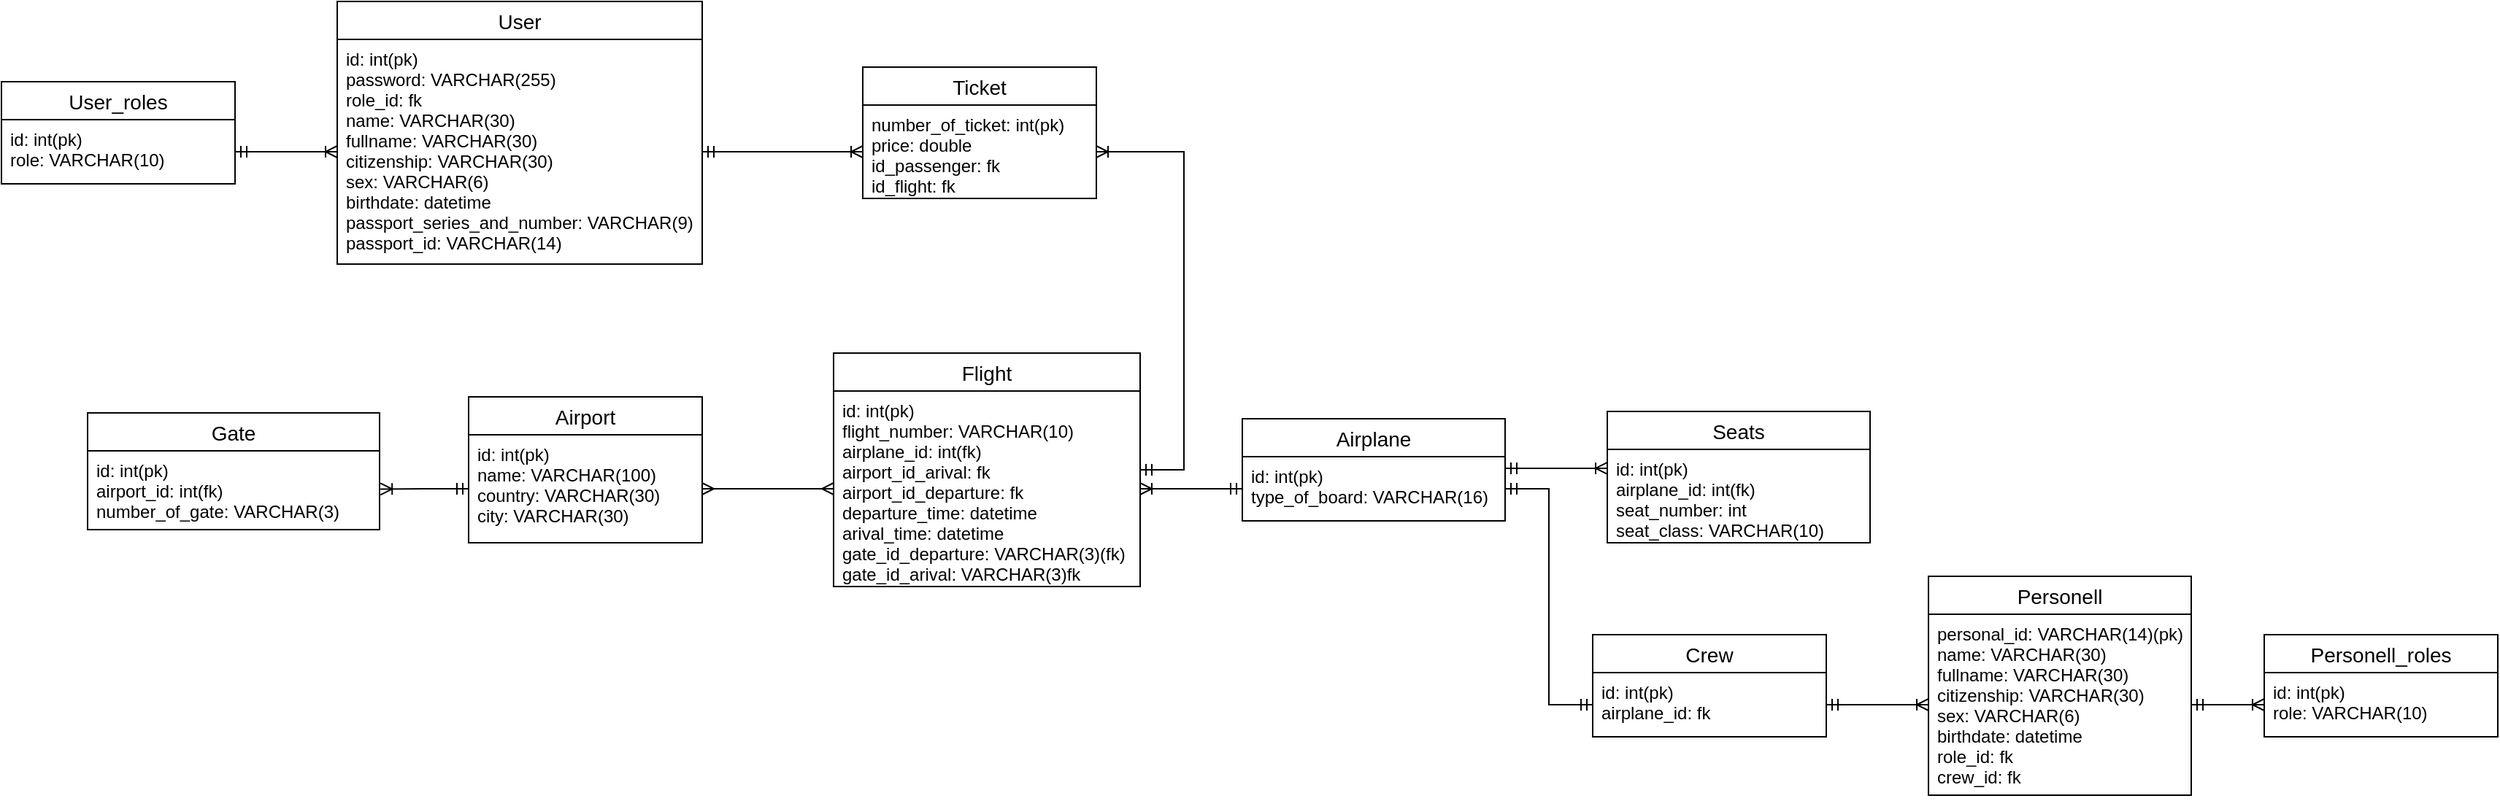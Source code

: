 <mxfile version="16.5.1" type="device"><diagram id="R2lEEEUBdFMjLlhIrx00" name="Page-1"><mxGraphModel dx="1966" dy="986" grid="1" gridSize="10" guides="1" tooltips="1" connect="1" arrows="1" fold="1" page="1" pageScale="1" pageWidth="850" pageHeight="1100" math="0" shadow="0" extFonts="Permanent Marker^https://fonts.googleapis.com/css?family=Permanent+Marker"><root><mxCell id="0"/><mxCell id="1" parent="0"/><mxCell id="dIXqFEeXPtYREY2NTRD2-9" value="Airport" style="swimlane;fontStyle=0;childLayout=stackLayout;horizontal=1;startSize=26;horizontalStack=0;resizeParent=1;resizeParentMax=0;resizeLast=0;collapsible=1;marginBottom=0;align=center;fontSize=14;" parent="1" vertex="1"><mxGeometry x="420" y="452" width="160" height="100" as="geometry"/></mxCell><mxCell id="dIXqFEeXPtYREY2NTRD2-10" value="id: int(pk)&#10;name: VARCHAR(100)&#10;country: VARCHAR(30)&#10;city: VARCHAR(30)" style="text;strokeColor=none;fillColor=none;spacingLeft=4;spacingRight=4;overflow=hidden;rotatable=0;points=[[0,0.5],[1,0.5]];portConstraint=eastwest;fontSize=12;" parent="dIXqFEeXPtYREY2NTRD2-9" vertex="1"><mxGeometry y="26" width="160" height="74" as="geometry"/></mxCell><mxCell id="dIXqFEeXPtYREY2NTRD2-13" value="Ticket" style="swimlane;fontStyle=0;childLayout=stackLayout;horizontal=1;startSize=26;horizontalStack=0;resizeParent=1;resizeParentMax=0;resizeLast=0;collapsible=1;marginBottom=0;align=center;fontSize=14;" parent="1" vertex="1"><mxGeometry x="690" y="226" width="160" height="90" as="geometry"/></mxCell><mxCell id="dIXqFEeXPtYREY2NTRD2-16" value="number_of_ticket: int(pk)&#10;price: double&#10;id_passenger: fk&#10;id_flight: fk" style="text;strokeColor=none;fillColor=none;spacingLeft=4;spacingRight=4;overflow=hidden;rotatable=0;points=[[0,0.5],[1,0.5]];portConstraint=eastwest;fontSize=12;" parent="dIXqFEeXPtYREY2NTRD2-13" vertex="1"><mxGeometry y="26" width="160" height="64" as="geometry"/></mxCell><mxCell id="dIXqFEeXPtYREY2NTRD2-25" value="Flight" style="swimlane;fontStyle=0;childLayout=stackLayout;horizontal=1;startSize=26;horizontalStack=0;resizeParent=1;resizeParentMax=0;resizeLast=0;collapsible=1;marginBottom=0;align=center;fontSize=14;" parent="1" vertex="1"><mxGeometry x="670" y="422" width="210" height="160" as="geometry"/></mxCell><mxCell id="dIXqFEeXPtYREY2NTRD2-28" value="id: int(pk)&#10;flight_number: VARCHAR(10)&#10;airplane_id: int(fk)&#10;airport_id_arival: fk&#10;airport_id_departure: fk&#10;departure_time: datetime&#10;arival_time: datetime&#10;gate_id_departure: VARCHAR(3)(fk)&#10;gate_id_arival: VARCHAR(3)fk" style="text;strokeColor=none;fillColor=none;spacingLeft=4;spacingRight=4;overflow=hidden;rotatable=0;points=[[0,0.5],[1,0.5]];portConstraint=eastwest;fontSize=12;" parent="dIXqFEeXPtYREY2NTRD2-25" vertex="1"><mxGeometry y="26" width="210" height="134" as="geometry"/></mxCell><mxCell id="dIXqFEeXPtYREY2NTRD2-29" value="Airplane" style="swimlane;fontStyle=0;childLayout=stackLayout;horizontal=1;startSize=26;horizontalStack=0;resizeParent=1;resizeParentMax=0;resizeLast=0;collapsible=1;marginBottom=0;align=center;fontSize=14;" parent="1" vertex="1"><mxGeometry x="950" y="467" width="180" height="70" as="geometry"/></mxCell><mxCell id="dIXqFEeXPtYREY2NTRD2-30" value="id: int(pk)&#10;type_of_board: VARCHAR(16)&#10;&#10;" style="text;strokeColor=none;fillColor=none;spacingLeft=4;spacingRight=4;overflow=hidden;rotatable=0;points=[[0,0.5],[1,0.5]];portConstraint=eastwest;fontSize=12;" parent="dIXqFEeXPtYREY2NTRD2-29" vertex="1"><mxGeometry y="26" width="180" height="44" as="geometry"/></mxCell><mxCell id="dIXqFEeXPtYREY2NTRD2-36" value="" style="edgeStyle=entityRelationEdgeStyle;fontSize=12;html=1;endArrow=ERoneToMany;startArrow=ERmandOne;rounded=0;entryX=1;entryY=0.5;entryDx=0;entryDy=0;" parent="1" source="dIXqFEeXPtYREY2NTRD2-30" target="dIXqFEeXPtYREY2NTRD2-28" edge="1"><mxGeometry width="100" height="100" relative="1" as="geometry"><mxPoint x="950" y="243" as="sourcePoint"/><mxPoint x="920.8" y="482.4" as="targetPoint"/></mxGeometry></mxCell><mxCell id="dIXqFEeXPtYREY2NTRD2-66" value="" style="edgeStyle=entityRelationEdgeStyle;fontSize=12;html=1;endArrow=ERoneToMany;startArrow=ERmandOne;rounded=0;" parent="1" source="dIXqFEeXPtYREY2NTRD2-25" target="dIXqFEeXPtYREY2NTRD2-16" edge="1"><mxGeometry width="100" height="100" relative="1" as="geometry"><mxPoint x="919" y="442" as="sourcePoint"/><mxPoint x="650" y="449" as="targetPoint"/></mxGeometry></mxCell><mxCell id="DCB1YvIjdh9uHoA3PyI6-1" value="Seats" style="swimlane;fontStyle=0;childLayout=stackLayout;horizontal=1;startSize=26;horizontalStack=0;resizeParent=1;resizeParentMax=0;resizeLast=0;collapsible=1;marginBottom=0;align=center;fontSize=14;" parent="1" vertex="1"><mxGeometry x="1200" y="462" width="180" height="90" as="geometry"/></mxCell><mxCell id="DCB1YvIjdh9uHoA3PyI6-3" value="id: int(pk)&#10;airplane_id: int(fk)&#10;seat_number: int&#10;seat_class: VARCHAR(10)&#10;&#10;&#10;" style="text;strokeColor=none;fillColor=none;spacingLeft=4;spacingRight=4;overflow=hidden;rotatable=0;points=[[0,0.5],[1,0.5]];portConstraint=eastwest;fontSize=12;" parent="DCB1YvIjdh9uHoA3PyI6-1" vertex="1"><mxGeometry y="26" width="180" height="64" as="geometry"/></mxCell><mxCell id="DCB1YvIjdh9uHoA3PyI6-5" value="Crew" style="swimlane;fontStyle=0;childLayout=stackLayout;horizontal=1;startSize=26;horizontalStack=0;resizeParent=1;resizeParentMax=0;resizeLast=0;collapsible=1;marginBottom=0;align=center;fontSize=14;" parent="1" vertex="1"><mxGeometry x="1190" y="615" width="160" height="70" as="geometry"/></mxCell><mxCell id="DCB1YvIjdh9uHoA3PyI6-8" value="id: int(pk)&#10;airplane_id: fk" style="text;strokeColor=none;fillColor=none;spacingLeft=4;spacingRight=4;overflow=hidden;rotatable=0;points=[[0,0.5],[1,0.5]];portConstraint=eastwest;fontSize=12;" parent="DCB1YvIjdh9uHoA3PyI6-5" vertex="1"><mxGeometry y="26" width="160" height="44" as="geometry"/></mxCell><mxCell id="DCB1YvIjdh9uHoA3PyI6-17" value="Personell" style="swimlane;fontStyle=0;childLayout=stackLayout;horizontal=1;startSize=26;horizontalStack=0;resizeParent=1;resizeParentMax=0;resizeLast=0;collapsible=1;marginBottom=0;align=center;fontSize=14;" parent="1" vertex="1"><mxGeometry x="1420" y="575" width="180" height="150" as="geometry"/></mxCell><mxCell id="DCB1YvIjdh9uHoA3PyI6-18" value="personal_id: VARCHAR(14)(pk)&#10;name: VARCHAR(30)&#10;fullname: VARCHAR(30)&#10;citizenship: VARCHAR(30)&#10;sex: VARCHAR(6)&#10;birthdate: datetime&#10;role_id: fk&#10;crew_id: fk" style="text;strokeColor=none;fillColor=none;spacingLeft=4;spacingRight=4;overflow=hidden;rotatable=0;points=[[0,0.5],[1,0.5]];portConstraint=eastwest;fontSize=12;" parent="DCB1YvIjdh9uHoA3PyI6-17" vertex="1"><mxGeometry y="26" width="180" height="124" as="geometry"/></mxCell><mxCell id="DCB1YvIjdh9uHoA3PyI6-20" value="Gate" style="swimlane;fontStyle=0;childLayout=stackLayout;horizontal=1;startSize=26;horizontalStack=0;resizeParent=1;resizeParentMax=0;resizeLast=0;collapsible=1;marginBottom=0;align=center;fontSize=14;" parent="1" vertex="1"><mxGeometry x="159" y="463" width="200" height="80" as="geometry"/></mxCell><mxCell id="DCB1YvIjdh9uHoA3PyI6-21" value="id: int(pk)&#10;airport_id: int(fk)&#10;number_of_gate: VARCHAR(3)&#10;" style="text;strokeColor=none;fillColor=none;spacingLeft=4;spacingRight=4;overflow=hidden;rotatable=0;points=[[0,0.5],[1,0.5]];portConstraint=eastwest;fontSize=12;" parent="DCB1YvIjdh9uHoA3PyI6-20" vertex="1"><mxGeometry y="26" width="200" height="54" as="geometry"/></mxCell><mxCell id="DCB1YvIjdh9uHoA3PyI6-24" value="" style="edgeStyle=entityRelationEdgeStyle;fontSize=12;html=1;endArrow=ERoneToMany;startArrow=ERmandOne;rounded=0;exitX=0;exitY=0.5;exitDx=0;exitDy=0;entryX=1.003;entryY=0.485;entryDx=0;entryDy=0;entryPerimeter=0;" parent="1" source="dIXqFEeXPtYREY2NTRD2-10" target="DCB1YvIjdh9uHoA3PyI6-21" edge="1"><mxGeometry width="100" height="100" relative="1" as="geometry"><mxPoint x="420" y="494" as="sourcePoint"/><mxPoint x="370" y="494" as="targetPoint"/></mxGeometry></mxCell><mxCell id="DCB1YvIjdh9uHoA3PyI6-4" value="" style="edgeStyle=entityRelationEdgeStyle;fontSize=12;html=1;endArrow=ERoneToMany;startArrow=ERmandOne;rounded=0;entryX=0;entryY=0.328;entryDx=0;entryDy=0;exitX=1;exitY=0.5;exitDx=0;exitDy=0;entryPerimeter=0;" parent="1" edge="1"><mxGeometry width="100" height="100" relative="1" as="geometry"><mxPoint x="1130" y="501" as="sourcePoint"/><mxPoint x="1200" y="500.992" as="targetPoint"/></mxGeometry></mxCell><mxCell id="9ohV_w9l3W4cHSgX-4wU-2" value="" style="edgeStyle=entityRelationEdgeStyle;fontSize=12;html=1;endArrow=ERoneToMany;startArrow=ERmandOne;rounded=0;exitX=1;exitY=0.5;exitDx=0;exitDy=0;" parent="1" source="DCB1YvIjdh9uHoA3PyI6-8" target="DCB1YvIjdh9uHoA3PyI6-18" edge="1"><mxGeometry width="100" height="100" relative="1" as="geometry"><mxPoint x="1121" y="713" as="sourcePoint"/><mxPoint x="1187.48" y="702.312" as="targetPoint"/></mxGeometry></mxCell><mxCell id="uCD9q_QzPPAx7ufxWQ5N-2" value="User" style="swimlane;fontStyle=0;childLayout=stackLayout;horizontal=1;startSize=26;horizontalStack=0;resizeParent=1;resizeParentMax=0;resizeLast=0;collapsible=1;marginBottom=0;align=center;fontSize=14;" parent="1" vertex="1"><mxGeometry x="330" y="181" width="250" height="180" as="geometry"/></mxCell><mxCell id="uCD9q_QzPPAx7ufxWQ5N-3" value="id: int(pk)&#10;password: VARCHAR(255)&#10;role_id: fk&#10;name: VARCHAR(30)&#10;fullname: VARCHAR(30)&#10;citizenship: VARCHAR(30)&#10;sex: VARCHAR(6)&#10;birthdate: datetime&#10;passport_series_and_number: VARCHAR(9)&#10;passport_id: VARCHAR(14)" style="text;strokeColor=none;fillColor=none;spacingLeft=4;spacingRight=4;overflow=hidden;rotatable=0;points=[[0,0.5],[1,0.5]];portConstraint=eastwest;fontSize=12;" parent="uCD9q_QzPPAx7ufxWQ5N-2" vertex="1"><mxGeometry y="26" width="250" height="154" as="geometry"/></mxCell><mxCell id="uCD9q_QzPPAx7ufxWQ5N-6" value="User_roles" style="swimlane;fontStyle=0;childLayout=stackLayout;horizontal=1;startSize=26;horizontalStack=0;resizeParent=1;resizeParentMax=0;resizeLast=0;collapsible=1;marginBottom=0;align=center;fontSize=14;" parent="1" vertex="1"><mxGeometry x="100" y="236" width="160" height="70" as="geometry"/></mxCell><mxCell id="uCD9q_QzPPAx7ufxWQ5N-7" value="id: int(pk)&#10;role: VARCHAR(10)" style="text;strokeColor=none;fillColor=none;spacingLeft=4;spacingRight=4;overflow=hidden;rotatable=0;points=[[0,0.5],[1,0.5]];portConstraint=eastwest;fontSize=12;" parent="uCD9q_QzPPAx7ufxWQ5N-6" vertex="1"><mxGeometry y="26" width="160" height="44" as="geometry"/></mxCell><mxCell id="FL456ngTzoRNu7A-d7Fb-1" value="" style="edgeStyle=entityRelationEdgeStyle;fontSize=12;html=1;endArrow=ERoneToMany;startArrow=ERmandOne;rounded=0;exitX=1;exitY=0.5;exitDx=0;exitDy=0;" parent="1" source="uCD9q_QzPPAx7ufxWQ5N-3" target="dIXqFEeXPtYREY2NTRD2-16" edge="1"><mxGeometry width="100" height="100" relative="1" as="geometry"><mxPoint x="680" y="514.012" as="sourcePoint"/><mxPoint x="590" y="514" as="targetPoint"/></mxGeometry></mxCell><mxCell id="FL456ngTzoRNu7A-d7Fb-2" value="" style="edgeStyle=entityRelationEdgeStyle;fontSize=12;html=1;endArrow=ERmany;startArrow=ERmany;rounded=0;exitX=0;exitY=0.5;exitDx=0;exitDy=0;" parent="1" source="dIXqFEeXPtYREY2NTRD2-28" target="dIXqFEeXPtYREY2NTRD2-10" edge="1"><mxGeometry width="100" height="100" relative="1" as="geometry"><mxPoint x="1199.82" y="633.836" as="sourcePoint"/><mxPoint x="1139.82" y="541.896" as="targetPoint"/></mxGeometry></mxCell><mxCell id="RkQBwK0rhxEn9aCBsFV_-1" value="" style="edgeStyle=entityRelationEdgeStyle;fontSize=12;html=1;endArrow=ERoneToMany;startArrow=ERmandOne;rounded=0;exitX=1;exitY=0.5;exitDx=0;exitDy=0;entryX=0;entryY=0.5;entryDx=0;entryDy=0;" parent="1" source="uCD9q_QzPPAx7ufxWQ5N-7" target="uCD9q_QzPPAx7ufxWQ5N-3" edge="1"><mxGeometry width="100" height="100" relative="1" as="geometry"><mxPoint x="300" y="525" as="sourcePoint"/><mxPoint x="310" y="240" as="targetPoint"/></mxGeometry></mxCell><mxCell id="UjMY5roPlCk0aKClGnLS-1" value="Personell_roles" style="swimlane;fontStyle=0;childLayout=stackLayout;horizontal=1;startSize=26;horizontalStack=0;resizeParent=1;resizeParentMax=0;resizeLast=0;collapsible=1;marginBottom=0;align=center;fontSize=14;" vertex="1" parent="1"><mxGeometry x="1650" y="615" width="160" height="70" as="geometry"/></mxCell><mxCell id="UjMY5roPlCk0aKClGnLS-2" value="id: int(pk)&#10;role: VARCHAR(10)" style="text;strokeColor=none;fillColor=none;spacingLeft=4;spacingRight=4;overflow=hidden;rotatable=0;points=[[0,0.5],[1,0.5]];portConstraint=eastwest;fontSize=12;" vertex="1" parent="UjMY5roPlCk0aKClGnLS-1"><mxGeometry y="26" width="160" height="44" as="geometry"/></mxCell><mxCell id="UjMY5roPlCk0aKClGnLS-3" value="" style="edgeStyle=entityRelationEdgeStyle;fontSize=12;html=1;endArrow=ERoneToMany;startArrow=ERmandOne;rounded=0;exitX=1;exitY=0.5;exitDx=0;exitDy=0;entryX=0;entryY=0.5;entryDx=0;entryDy=0;" edge="1" parent="1" source="DCB1YvIjdh9uHoA3PyI6-18" target="UjMY5roPlCk0aKClGnLS-2"><mxGeometry width="100" height="100" relative="1" as="geometry"><mxPoint x="1480" y="648.5" as="sourcePoint"/><mxPoint x="1540" y="648.5" as="targetPoint"/></mxGeometry></mxCell><mxCell id="UjMY5roPlCk0aKClGnLS-4" value="" style="edgeStyle=entityRelationEdgeStyle;fontSize=12;html=1;endArrow=ERmandOne;startArrow=ERmandOne;rounded=0;exitX=1;exitY=0.5;exitDx=0;exitDy=0;entryX=0;entryY=0.5;entryDx=0;entryDy=0;" edge="1" parent="1" source="dIXqFEeXPtYREY2NTRD2-30" target="DCB1YvIjdh9uHoA3PyI6-8"><mxGeometry width="100" height="100" relative="1" as="geometry"><mxPoint x="1220" y="490" as="sourcePoint"/><mxPoint x="1320" y="390" as="targetPoint"/></mxGeometry></mxCell></root></mxGraphModel></diagram></mxfile>